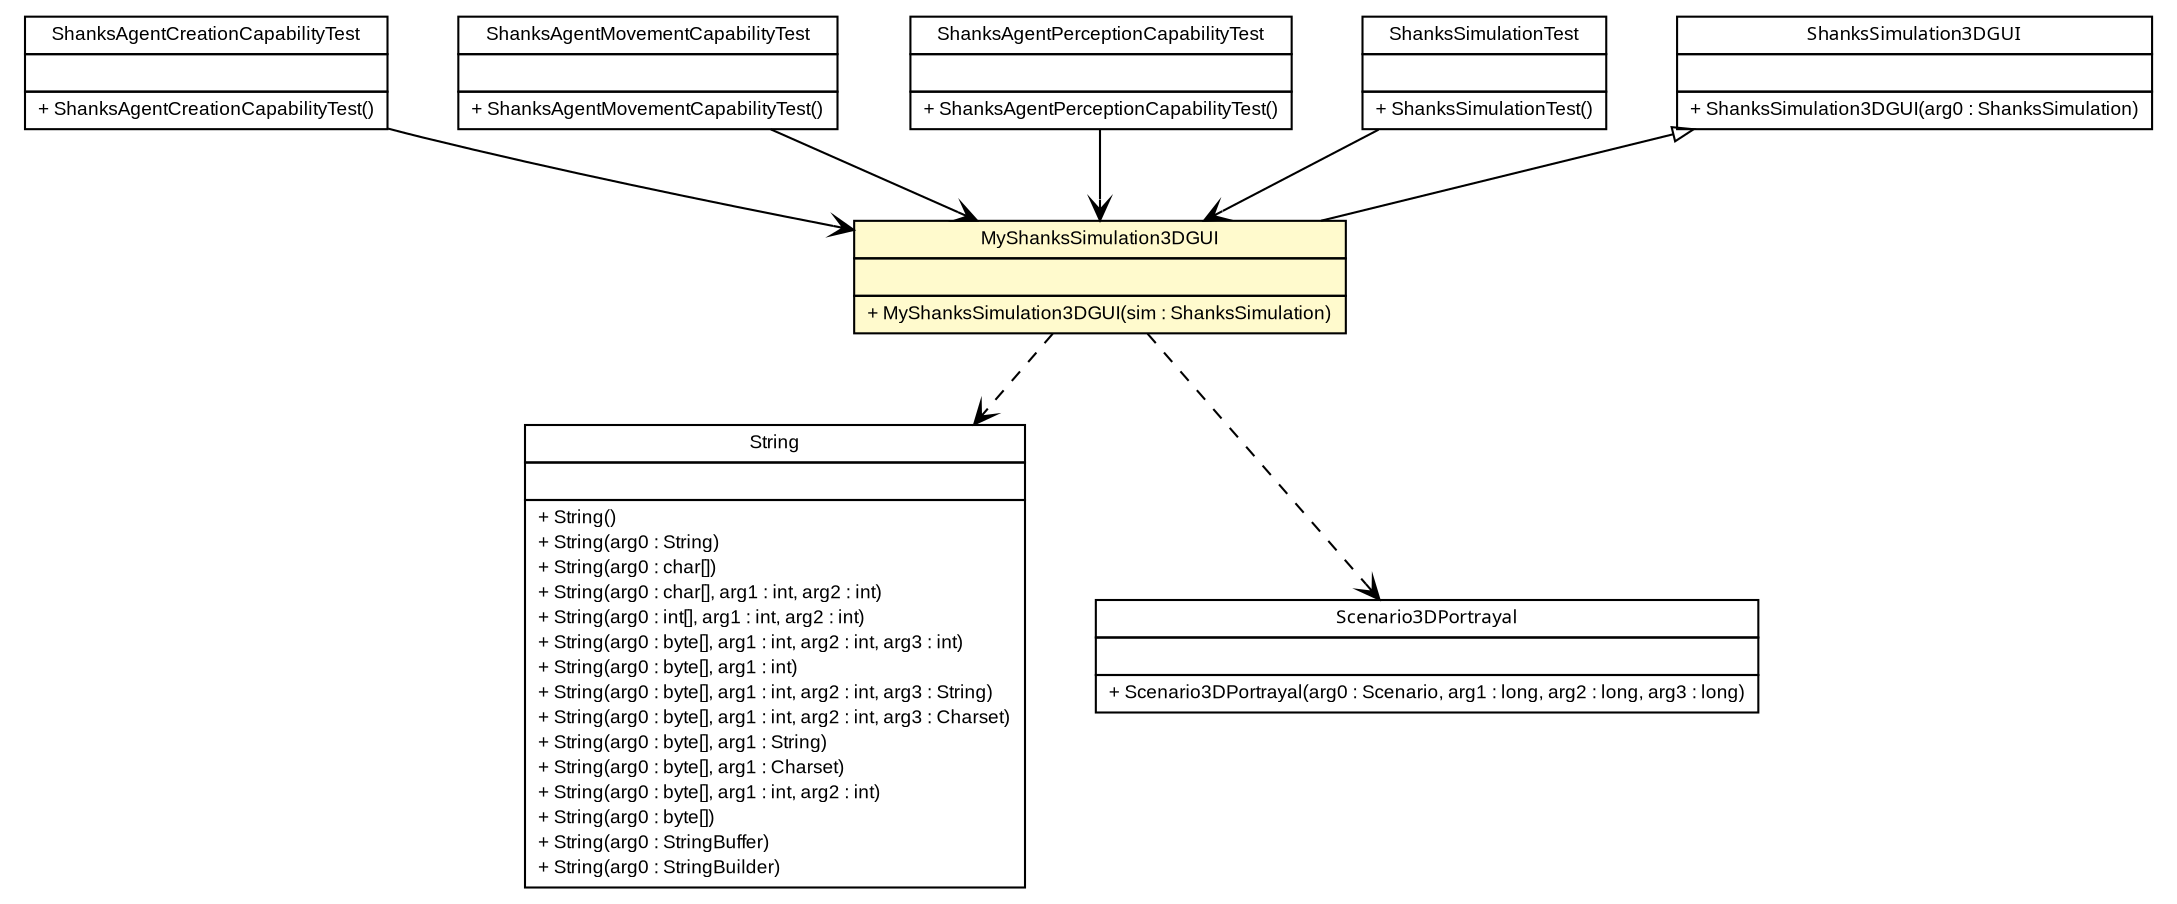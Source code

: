 #!/usr/local/bin/dot
#
# Class diagram 
# Generated by UMLGraph version 5.1 (http://www.umlgraph.org/)
#

digraph G {
	edge [fontname="arial",fontsize=10,labelfontname="arial",labelfontsize=10];
	node [fontname="arial",fontsize=10,shape=plaintext];
	nodesep=0.25;
	ranksep=0.5;
	// es.upm.dit.gsi.shanks.agent.capability.creation.test.ShanksAgentCreationCapabilityTest
	c6164 [label=<<table title="es.upm.dit.gsi.shanks.agent.capability.creation.test.ShanksAgentCreationCapabilityTest" border="0" cellborder="1" cellspacing="0" cellpadding="2" port="p" href="../../agent/capability/creation/test/ShanksAgentCreationCapabilityTest.html">
		<tr><td><table border="0" cellspacing="0" cellpadding="1">
<tr><td align="center" balign="center"> ShanksAgentCreationCapabilityTest </td></tr>
		</table></td></tr>
		<tr><td><table border="0" cellspacing="0" cellpadding="1">
<tr><td align="left" balign="left">  </td></tr>
		</table></td></tr>
		<tr><td><table border="0" cellspacing="0" cellpadding="1">
<tr><td align="left" balign="left"> + ShanksAgentCreationCapabilityTest() </td></tr>
		</table></td></tr>
		</table>>, fontname="arial", fontcolor="black", fontsize=9.0];
	// es.upm.dit.gsi.shanks.agent.capability.movement.test.ShanksAgentMovementCapabilityTest
	c6165 [label=<<table title="es.upm.dit.gsi.shanks.agent.capability.movement.test.ShanksAgentMovementCapabilityTest" border="0" cellborder="1" cellspacing="0" cellpadding="2" port="p" href="../../agent/capability/movement/test/ShanksAgentMovementCapabilityTest.html">
		<tr><td><table border="0" cellspacing="0" cellpadding="1">
<tr><td align="center" balign="center"> ShanksAgentMovementCapabilityTest </td></tr>
		</table></td></tr>
		<tr><td><table border="0" cellspacing="0" cellpadding="1">
<tr><td align="left" balign="left">  </td></tr>
		</table></td></tr>
		<tr><td><table border="0" cellspacing="0" cellpadding="1">
<tr><td align="left" balign="left"> + ShanksAgentMovementCapabilityTest() </td></tr>
		</table></td></tr>
		</table>>, fontname="arial", fontcolor="black", fontsize=9.0];
	// es.upm.dit.gsi.shanks.agent.capability.perception.test.ShanksAgentPerceptionCapabilityTest
	c6166 [label=<<table title="es.upm.dit.gsi.shanks.agent.capability.perception.test.ShanksAgentPerceptionCapabilityTest" border="0" cellborder="1" cellspacing="0" cellpadding="2" port="p" href="../../agent/capability/perception/test/ShanksAgentPerceptionCapabilityTest.html">
		<tr><td><table border="0" cellspacing="0" cellpadding="1">
<tr><td align="center" balign="center"> ShanksAgentPerceptionCapabilityTest </td></tr>
		</table></td></tr>
		<tr><td><table border="0" cellspacing="0" cellpadding="1">
<tr><td align="left" balign="left">  </td></tr>
		</table></td></tr>
		<tr><td><table border="0" cellspacing="0" cellpadding="1">
<tr><td align="left" balign="left"> + ShanksAgentPerceptionCapabilityTest() </td></tr>
		</table></td></tr>
		</table>>, fontname="arial", fontcolor="black", fontsize=9.0];
	// es.upm.dit.gsi.shanks.model.ShanksSimulationTest
	c6213 [label=<<table title="es.upm.dit.gsi.shanks.model.ShanksSimulationTest" border="0" cellborder="1" cellspacing="0" cellpadding="2" port="p" href="../ShanksSimulationTest.html">
		<tr><td><table border="0" cellspacing="0" cellpadding="1">
<tr><td align="center" balign="center"> ShanksSimulationTest </td></tr>
		</table></td></tr>
		<tr><td><table border="0" cellspacing="0" cellpadding="1">
<tr><td align="left" balign="left">  </td></tr>
		</table></td></tr>
		<tr><td><table border="0" cellspacing="0" cellpadding="1">
<tr><td align="left" balign="left"> + ShanksSimulationTest() </td></tr>
		</table></td></tr>
		</table>>, fontname="arial", fontcolor="black", fontsize=9.0];
	// es.upm.dit.gsi.shanks.model.test.MyShanksSimulation3DGUI
	c6214 [label=<<table title="es.upm.dit.gsi.shanks.model.test.MyShanksSimulation3DGUI" border="0" cellborder="1" cellspacing="0" cellpadding="2" port="p" bgcolor="lemonChiffon" href="./MyShanksSimulation3DGUI.html">
		<tr><td><table border="0" cellspacing="0" cellpadding="1">
<tr><td align="center" balign="center"> MyShanksSimulation3DGUI </td></tr>
		</table></td></tr>
		<tr><td><table border="0" cellspacing="0" cellpadding="1">
<tr><td align="left" balign="left">  </td></tr>
		</table></td></tr>
		<tr><td><table border="0" cellspacing="0" cellpadding="1">
<tr><td align="left" balign="left"> + MyShanksSimulation3DGUI(sim : ShanksSimulation) </td></tr>
		</table></td></tr>
		</table>>, fontname="arial", fontcolor="black", fontsize=9.0];
	//es.upm.dit.gsi.shanks.model.test.MyShanksSimulation3DGUI extends es.upm.dit.gsi.shanks.ShanksSimulation3DGUI
	c6237:p -> c6214:p [dir=back,arrowtail=empty];
	// es.upm.dit.gsi.shanks.agent.capability.creation.test.ShanksAgentCreationCapabilityTest NAVASSOC es.upm.dit.gsi.shanks.model.test.MyShanksSimulation3DGUI
	c6164:p -> c6214:p [taillabel="", label="", headlabel="", fontname="arial", fontcolor="black", fontsize=10.0, color="black", arrowhead=open];
	// es.upm.dit.gsi.shanks.agent.capability.movement.test.ShanksAgentMovementCapabilityTest NAVASSOC es.upm.dit.gsi.shanks.model.test.MyShanksSimulation3DGUI
	c6165:p -> c6214:p [taillabel="", label="", headlabel="", fontname="arial", fontcolor="black", fontsize=10.0, color="black", arrowhead=open];
	// es.upm.dit.gsi.shanks.agent.capability.perception.test.ShanksAgentPerceptionCapabilityTest NAVASSOC es.upm.dit.gsi.shanks.model.test.MyShanksSimulation3DGUI
	c6166:p -> c6214:p [taillabel="", label="", headlabel="", fontname="arial", fontcolor="black", fontsize=10.0, color="black", arrowhead=open];
	// es.upm.dit.gsi.shanks.model.ShanksSimulationTest NAVASSOC es.upm.dit.gsi.shanks.model.test.MyShanksSimulation3DGUI
	c6213:p -> c6214:p [taillabel="", label="", headlabel="", fontname="arial", fontcolor="black", fontsize=10.0, color="black", arrowhead=open];
	// es.upm.dit.gsi.shanks.model.test.MyShanksSimulation3DGUI DEPEND java.lang.String
	c6214:p -> c6238:p [taillabel="", label="", headlabel="", fontname="arial", fontcolor="black", fontsize=10.0, color="black", arrowhead=open, style=dashed];
	// es.upm.dit.gsi.shanks.model.test.MyShanksSimulation3DGUI DEPEND es.upm.dit.gsi.shanks.model.scenario.portrayal.Scenario3DPortrayal
	c6214:p -> c6239:p [taillabel="", label="", headlabel="", fontname="arial", fontcolor="black", fontsize=10.0, color="black", arrowhead=open, style=dashed];
	// es.upm.dit.gsi.shanks.ShanksSimulation3DGUI
	c6237 [label=<<table title="es.upm.dit.gsi.shanks.ShanksSimulation3DGUI" border="0" cellborder="1" cellspacing="0" cellpadding="2" port="p" href="http://java.sun.com/j2se/1.4.2/docs/api/es/upm/dit/gsi/shanks/ShanksSimulation3DGUI.html">
		<tr><td><table border="0" cellspacing="0" cellpadding="1">
<tr><td align="center" balign="center"><font face="ariali"> ShanksSimulation3DGUI </font></td></tr>
		</table></td></tr>
		<tr><td><table border="0" cellspacing="0" cellpadding="1">
<tr><td align="left" balign="left">  </td></tr>
		</table></td></tr>
		<tr><td><table border="0" cellspacing="0" cellpadding="1">
<tr><td align="left" balign="left"> + ShanksSimulation3DGUI(arg0 : ShanksSimulation) </td></tr>
		</table></td></tr>
		</table>>, fontname="arial", fontcolor="black", fontsize=9.0];
	// es.upm.dit.gsi.shanks.model.scenario.portrayal.Scenario3DPortrayal
	c6239 [label=<<table title="es.upm.dit.gsi.shanks.model.scenario.portrayal.Scenario3DPortrayal" border="0" cellborder="1" cellspacing="0" cellpadding="2" port="p" href="http://java.sun.com/j2se/1.4.2/docs/api/es/upm/dit/gsi/shanks/model/scenario/portrayal/Scenario3DPortrayal.html">
		<tr><td><table border="0" cellspacing="0" cellpadding="1">
<tr><td align="center" balign="center"><font face="ariali"> Scenario3DPortrayal </font></td></tr>
		</table></td></tr>
		<tr><td><table border="0" cellspacing="0" cellpadding="1">
<tr><td align="left" balign="left">  </td></tr>
		</table></td></tr>
		<tr><td><table border="0" cellspacing="0" cellpadding="1">
<tr><td align="left" balign="left"> + Scenario3DPortrayal(arg0 : Scenario, arg1 : long, arg2 : long, arg3 : long) </td></tr>
		</table></td></tr>
		</table>>, fontname="arial", fontcolor="black", fontsize=9.0];
	// java.lang.String
	c6238 [label=<<table title="java.lang.String" border="0" cellborder="1" cellspacing="0" cellpadding="2" port="p" href="http://java.sun.com/j2se/1.4.2/docs/api/java/lang/String.html">
		<tr><td><table border="0" cellspacing="0" cellpadding="1">
<tr><td align="center" balign="center"> String </td></tr>
		</table></td></tr>
		<tr><td><table border="0" cellspacing="0" cellpadding="1">
<tr><td align="left" balign="left">  </td></tr>
		</table></td></tr>
		<tr><td><table border="0" cellspacing="0" cellpadding="1">
<tr><td align="left" balign="left"> + String() </td></tr>
<tr><td align="left" balign="left"> + String(arg0 : String) </td></tr>
<tr><td align="left" balign="left"> + String(arg0 : char[]) </td></tr>
<tr><td align="left" balign="left"> + String(arg0 : char[], arg1 : int, arg2 : int) </td></tr>
<tr><td align="left" balign="left"> + String(arg0 : int[], arg1 : int, arg2 : int) </td></tr>
<tr><td align="left" balign="left"> + String(arg0 : byte[], arg1 : int, arg2 : int, arg3 : int) </td></tr>
<tr><td align="left" balign="left"> + String(arg0 : byte[], arg1 : int) </td></tr>
<tr><td align="left" balign="left"> + String(arg0 : byte[], arg1 : int, arg2 : int, arg3 : String) </td></tr>
<tr><td align="left" balign="left"> + String(arg0 : byte[], arg1 : int, arg2 : int, arg3 : Charset) </td></tr>
<tr><td align="left" balign="left"> + String(arg0 : byte[], arg1 : String) </td></tr>
<tr><td align="left" balign="left"> + String(arg0 : byte[], arg1 : Charset) </td></tr>
<tr><td align="left" balign="left"> + String(arg0 : byte[], arg1 : int, arg2 : int) </td></tr>
<tr><td align="left" balign="left"> + String(arg0 : byte[]) </td></tr>
<tr><td align="left" balign="left"> + String(arg0 : StringBuffer) </td></tr>
<tr><td align="left" balign="left"> + String(arg0 : StringBuilder) </td></tr>
		</table></td></tr>
		</table>>, fontname="arial", fontcolor="black", fontsize=9.0];
}

